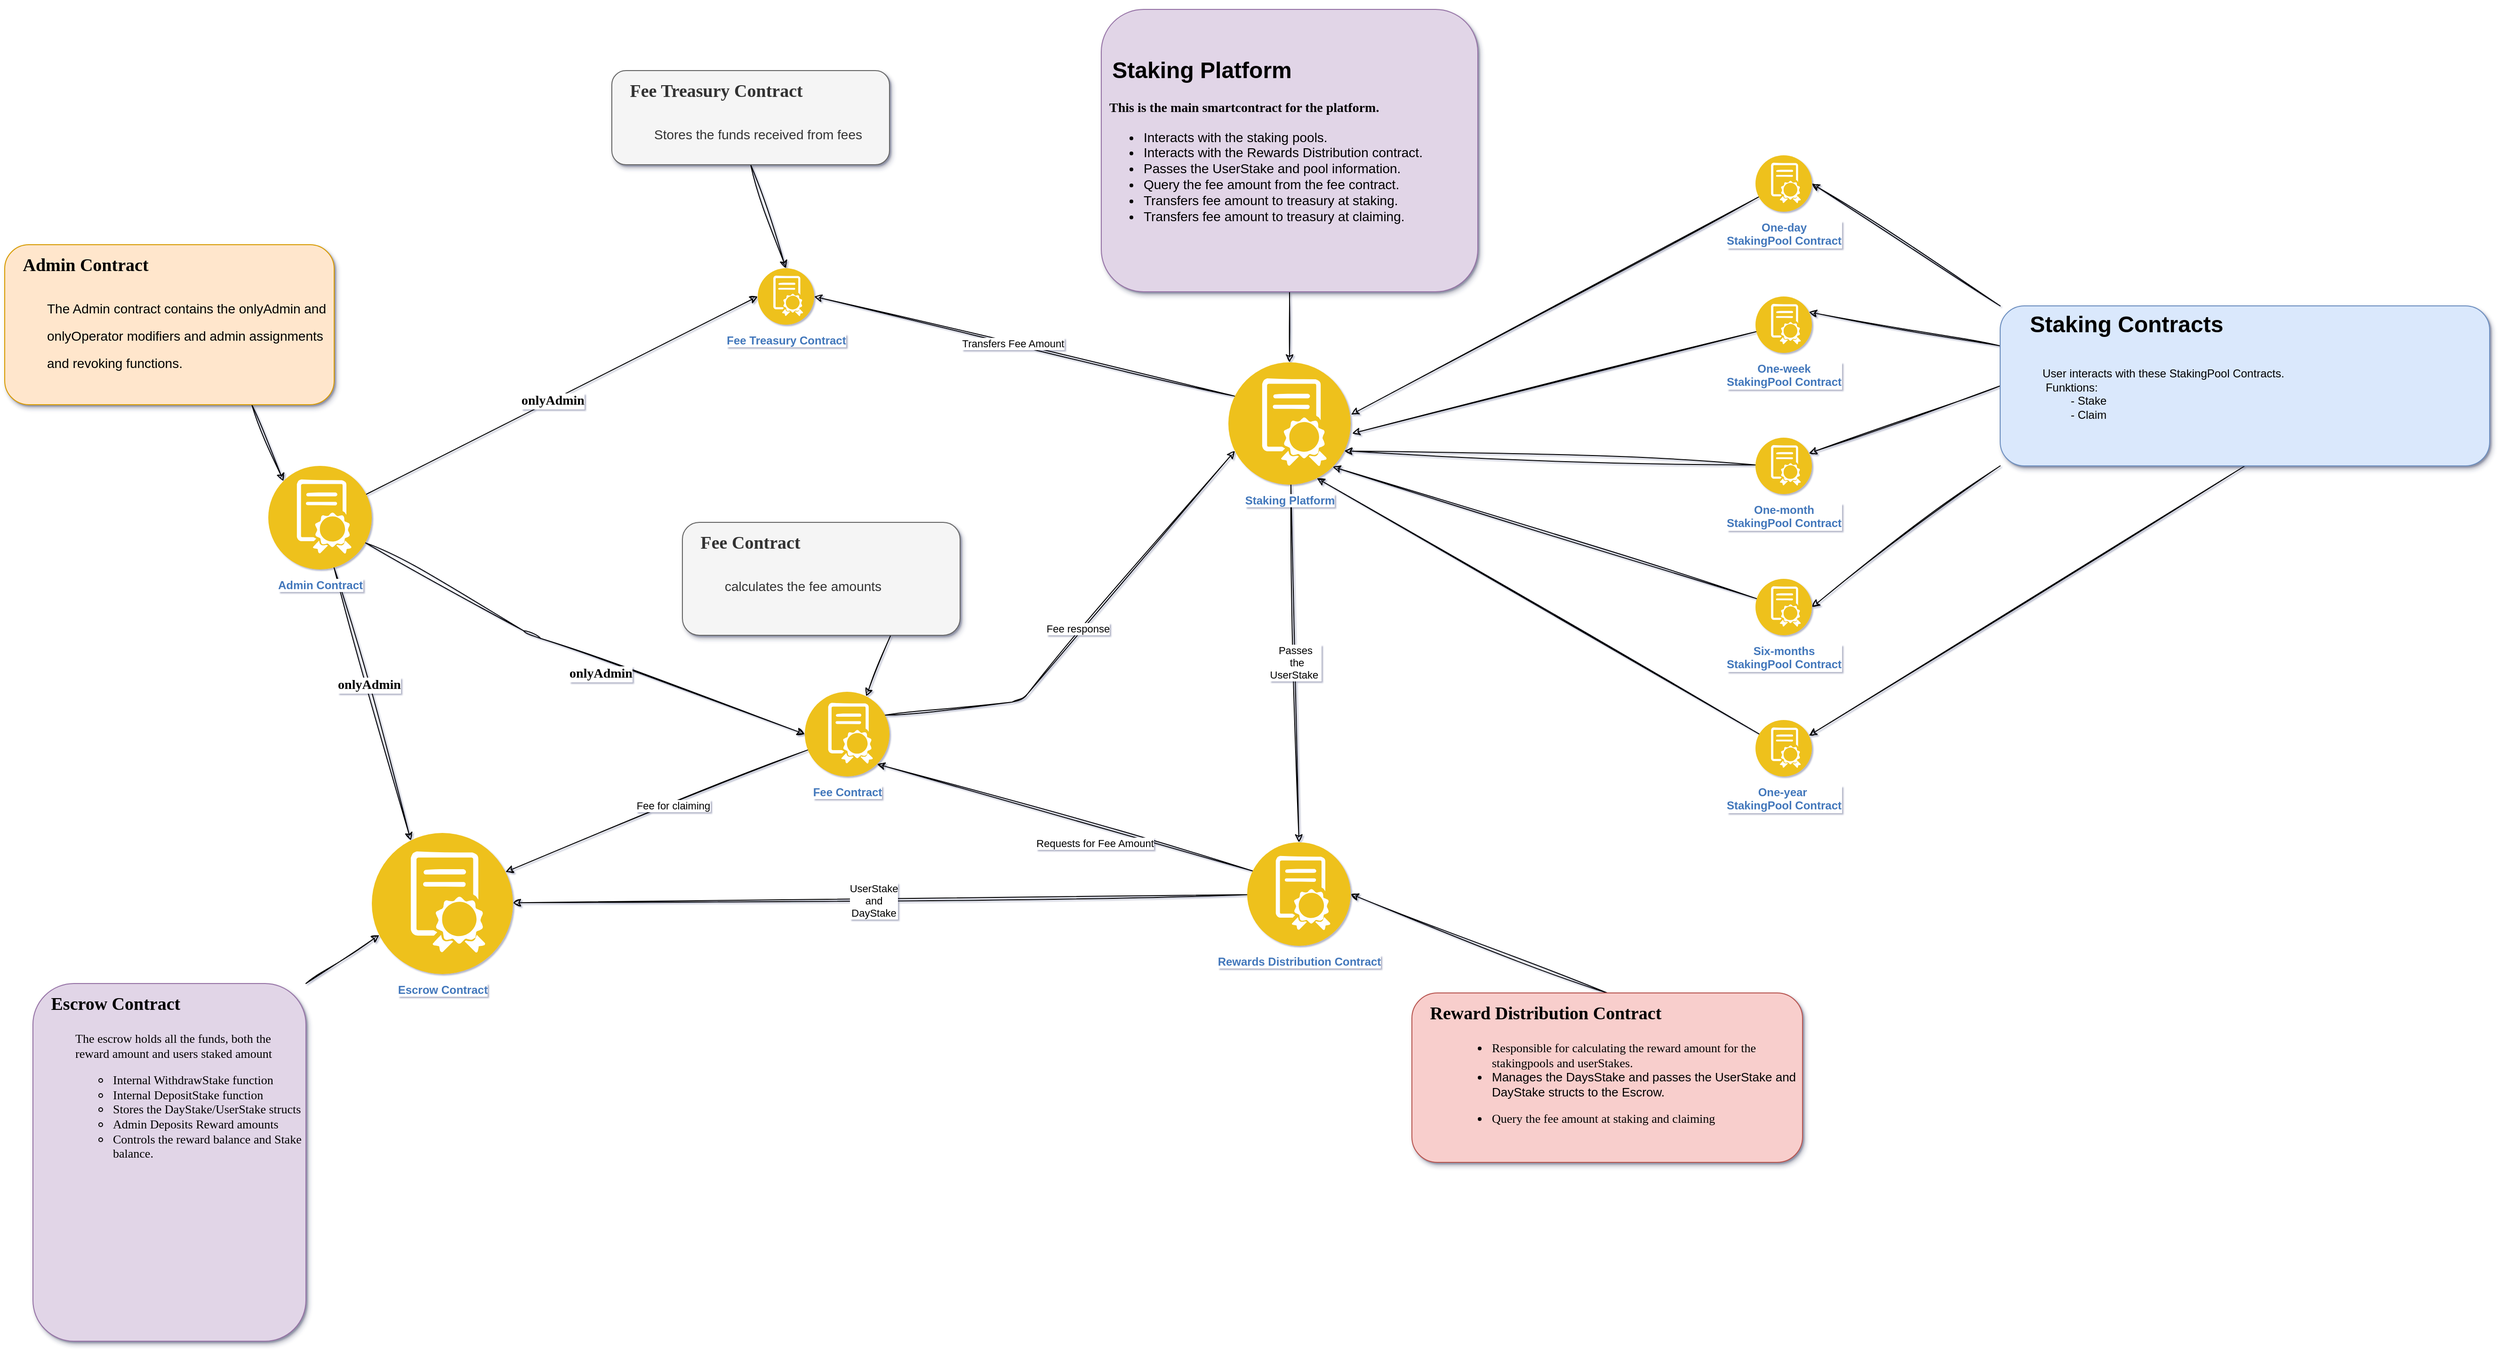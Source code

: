 <mxfile>
    <diagram id="TVOQcAceSLreWFWGroSf" name="Page-1">
        <mxGraphModel dx="3260" dy="1210" grid="1" gridSize="10" guides="1" tooltips="1" connect="1" arrows="1" fold="1" page="1" pageScale="1" pageWidth="850" pageHeight="1100" background="#FFFFFF" math="0" shadow="1">
            <root>
                <mxCell id="0"/>
                <mxCell id="1" parent="0"/>
                <mxCell id="33" style="edgeStyle=none;html=1;entryX=0.25;entryY=0;entryDx=0;entryDy=0;sketch=1;curveFitting=1;jiggle=2;" parent="1" source="2" target="7" edge="1">
                    <mxGeometry relative="1" as="geometry"/>
                </mxCell>
                <mxCell id="49" value="&lt;b&gt;&lt;font face=&quot;Verdana&quot; style=&quot;font-size: 14px;&quot;&gt;onlyAdmin&lt;/font&gt;&lt;/b&gt;" style="edgeLabel;html=1;align=center;verticalAlign=middle;resizable=0;points=[];sketch=1;curveFitting=1;jiggle=2;" parent="33" vertex="1" connectable="0">
                    <mxGeometry x="-0.136" y="2" relative="1" as="geometry">
                        <mxPoint as="offset"/>
                    </mxGeometry>
                </mxCell>
                <mxCell id="34" style="edgeStyle=none;html=1;entryX=0;entryY=0.5;entryDx=0;entryDy=0;sketch=1;curveFitting=1;jiggle=2;" parent="1" source="2" target="6" edge="1">
                    <mxGeometry relative="1" as="geometry">
                        <Array as="points">
                            <mxPoint x="-510" y="750"/>
                        </Array>
                    </mxGeometry>
                </mxCell>
                <mxCell id="112" value="&lt;b&gt;onlyAdmin&lt;/b&gt;" style="edgeLabel;html=1;align=center;verticalAlign=middle;resizable=0;points=[];fontSize=14;fontFamily=Verdana;" parent="34" vertex="1" connectable="0">
                    <mxGeometry x="-0.286" y="2" relative="1" as="geometry">
                        <mxPoint x="89" y="52" as="offset"/>
                    </mxGeometry>
                </mxCell>
                <mxCell id="38" style="edgeStyle=none;html=1;entryX=0;entryY=0.5;entryDx=0;entryDy=0;sketch=1;curveFitting=1;jiggle=2;" parent="1" source="2" target="4" edge="1">
                    <mxGeometry relative="1" as="geometry"/>
                </mxCell>
                <mxCell id="47" value="&lt;meta charset=&quot;utf-8&quot;&gt;&lt;b style=&quot;border-color: var(--border-color); color: rgb(0, 0, 0); font-family: Verdana; font-size: 14px; font-style: normal; font-variant-ligatures: normal; font-variant-caps: normal; letter-spacing: normal; orphans: 2; text-align: center; text-indent: 0px; text-transform: none; widows: 2; word-spacing: 0px; -webkit-text-stroke-width: 0px; text-decoration-thickness: initial; text-decoration-style: initial; text-decoration-color: initial;&quot;&gt;onlyAdmin&lt;/b&gt;" style="edgeLabel;html=1;align=center;verticalAlign=middle;resizable=0;points=[];sketch=1;curveFitting=1;jiggle=2;" parent="38" vertex="1" connectable="0">
                    <mxGeometry x="-0.055" relative="1" as="geometry">
                        <mxPoint x="1" as="offset"/>
                    </mxGeometry>
                </mxCell>
                <mxCell id="2" value="&lt;b&gt;Admin Contract&lt;/b&gt;" style="aspect=fixed;perimeter=ellipsePerimeter;html=1;align=center;shadow=0;dashed=0;fontColor=#4277BB;labelBackgroundColor=#ffffff;fontSize=12;spacingTop=3;image;image=img/lib/ibm/blockchain/smart_contract.svg;sketch=1;curveFitting=1;jiggle=2;" parent="1" vertex="1">
                    <mxGeometry x="-790" y="570" width="110" height="110" as="geometry"/>
                </mxCell>
                <mxCell id="46" value="Passes&lt;br&gt;&amp;nbsp;the&lt;br&gt;UserStake&amp;nbsp;" style="edgeStyle=none;html=1;entryX=0.5;entryY=0;entryDx=0;entryDy=0;sketch=1;curveFitting=1;jiggle=2;" parent="1" source="3" target="5" edge="1">
                    <mxGeometry x="-0.002" relative="1" as="geometry">
                        <mxPoint as="offset"/>
                    </mxGeometry>
                </mxCell>
                <mxCell id="55" style="edgeStyle=none;html=1;entryX=1;entryY=0.5;entryDx=0;entryDy=0;sketch=1;curveFitting=1;jiggle=2;exitX=0;exitY=0.25;exitDx=0;exitDy=0;" parent="1" source="3" target="4" edge="1">
                    <mxGeometry relative="1" as="geometry">
                        <mxPoint x="210" y="420" as="sourcePoint"/>
                    </mxGeometry>
                </mxCell>
                <mxCell id="57" value="Transfers Fee Amount" style="edgeLabel;html=1;align=center;verticalAlign=middle;resizable=0;points=[];sketch=1;curveFitting=1;jiggle=2;" parent="55" vertex="1" connectable="0">
                    <mxGeometry x="0.058" relative="1" as="geometry">
                        <mxPoint as="offset"/>
                    </mxGeometry>
                </mxCell>
                <mxCell id="59" style="edgeStyle=none;html=1;sketch=1;curveFitting=1;jiggle=2;entryX=1;entryY=1;entryDx=0;entryDy=0;exitX=0;exitY=0.25;exitDx=0;exitDy=0;" parent="1" source="5" target="6" edge="1">
                    <mxGeometry relative="1" as="geometry">
                        <mxPoint x="-150" y="380" as="targetPoint"/>
                    </mxGeometry>
                </mxCell>
                <mxCell id="60" value="Requests for Fee Amount" style="edgeLabel;html=1;align=center;verticalAlign=middle;resizable=0;points=[];sketch=1;curveFitting=1;jiggle=2;" parent="59" vertex="1" connectable="0">
                    <mxGeometry x="-0.157" y="1" relative="1" as="geometry">
                        <mxPoint x="1" y="17" as="offset"/>
                    </mxGeometry>
                </mxCell>
                <mxCell id="3" value="&lt;b&gt;Staking Platform&lt;/b&gt;" style="aspect=fixed;perimeter=ellipsePerimeter;html=1;align=center;shadow=0;dashed=0;fontColor=#4277BB;labelBackgroundColor=#ffffff;fontSize=12;spacingTop=3;image;image=img/lib/ibm/blockchain/smart_contract.svg;sketch=1;curveFitting=1;jiggle=2;" parent="1" vertex="1">
                    <mxGeometry x="230" y="460" width="130" height="130" as="geometry"/>
                </mxCell>
                <mxCell id="4" value="&lt;b&gt;Fee Treasury Contract&lt;/b&gt;" style="aspect=fixed;perimeter=ellipsePerimeter;html=1;align=center;shadow=0;dashed=0;fontColor=#4277BB;labelBackgroundColor=#ffffff;fontSize=12;spacingTop=3;image;image=img/lib/ibm/blockchain/smart_contract.svg;sketch=1;curveFitting=1;jiggle=2;" parent="1" vertex="1">
                    <mxGeometry x="-270" y="360" width="60" height="60" as="geometry"/>
                </mxCell>
                <mxCell id="43" style="edgeStyle=none;html=1;sketch=1;curveFitting=1;jiggle=2;" parent="1" source="5" target="7" edge="1">
                    <mxGeometry relative="1" as="geometry"/>
                </mxCell>
                <mxCell id="58" value="UserStake&lt;br&gt;and&lt;br&gt;DayStake" style="edgeLabel;html=1;align=center;verticalAlign=middle;resizable=0;points=[];sketch=1;curveFitting=1;jiggle=2;" parent="43" vertex="1" connectable="0">
                    <mxGeometry x="0.021" y="2" relative="1" as="geometry">
                        <mxPoint x="1" as="offset"/>
                    </mxGeometry>
                </mxCell>
                <mxCell id="5" value="&lt;b&gt;Rewards Distribution Contract&lt;/b&gt;" style="aspect=fixed;perimeter=ellipsePerimeter;html=1;align=center;shadow=0;dashed=0;fontColor=#4277BB;labelBackgroundColor=#ffffff;fontSize=12;spacingTop=3;image;image=img/lib/ibm/blockchain/smart_contract.svg;sketch=1;curveFitting=1;jiggle=2;" parent="1" vertex="1">
                    <mxGeometry x="250" y="970" width="110" height="110" as="geometry"/>
                </mxCell>
                <mxCell id="42" style="edgeStyle=none;html=1;entryX=1;entryY=0.25;entryDx=0;entryDy=0;sketch=1;curveFitting=1;jiggle=2;" parent="1" source="6" target="7" edge="1">
                    <mxGeometry relative="1" as="geometry"/>
                </mxCell>
                <mxCell id="61" value="Fee for claiming" style="edgeLabel;html=1;align=center;verticalAlign=middle;resizable=0;points=[];sketch=1;curveFitting=1;jiggle=2;" parent="42" vertex="1" connectable="0">
                    <mxGeometry x="-0.101" y="1" relative="1" as="geometry">
                        <mxPoint as="offset"/>
                    </mxGeometry>
                </mxCell>
                <mxCell id="54" style="edgeStyle=none;html=1;entryX=0;entryY=0.75;entryDx=0;entryDy=0;sketch=1;curveFitting=1;jiggle=2;exitX=1;exitY=0.25;exitDx=0;exitDy=0;" parent="1" source="6" target="3" edge="1">
                    <mxGeometry relative="1" as="geometry">
                        <mxPoint x="-189" y="749" as="sourcePoint"/>
                        <Array as="points">
                            <mxPoint x="10" y="820"/>
                        </Array>
                    </mxGeometry>
                </mxCell>
                <mxCell id="56" value="Fee response" style="edgeLabel;html=1;align=center;verticalAlign=middle;resizable=0;points=[];sketch=1;curveFitting=1;jiggle=2;" parent="54" vertex="1" connectable="0">
                    <mxGeometry x="-0.036" relative="1" as="geometry">
                        <mxPoint x="-1" y="-7" as="offset"/>
                    </mxGeometry>
                </mxCell>
                <mxCell id="6" value="&lt;b&gt;Fee Contract&lt;/b&gt;" style="aspect=fixed;perimeter=ellipsePerimeter;html=1;align=center;shadow=0;dashed=0;fontColor=#4277BB;labelBackgroundColor=#ffffff;fontSize=12;spacingTop=3;image;image=img/lib/ibm/blockchain/smart_contract.svg;imageBackground=none;sketch=1;curveFitting=1;jiggle=2;" parent="1" vertex="1">
                    <mxGeometry x="-220" y="810" width="90" height="90" as="geometry"/>
                </mxCell>
                <mxCell id="7" value="&lt;b&gt;Escrow Contract&lt;/b&gt;" style="aspect=fixed;perimeter=ellipsePerimeter;html=1;align=center;shadow=0;dashed=0;fontColor=#4277BB;labelBackgroundColor=#ffffff;fontSize=12;spacingTop=3;image;image=img/lib/ibm/blockchain/smart_contract.svg;sketch=1;curveFitting=1;jiggle=2;" parent="1" vertex="1">
                    <mxGeometry x="-680" y="960" width="150" height="150" as="geometry"/>
                </mxCell>
                <mxCell id="25" style="edgeStyle=none;html=1;sketch=1;curveFitting=1;jiggle=2;entryX=1.003;entryY=0.427;entryDx=0;entryDy=0;entryPerimeter=0;" parent="1" source="8" target="3" edge="1">
                    <mxGeometry relative="1" as="geometry">
                        <mxPoint x="240" y="400" as="targetPoint"/>
                    </mxGeometry>
                </mxCell>
                <mxCell id="8" value="&lt;b&gt;One-day&lt;br&gt;StakingPool Contract&lt;/b&gt;" style="aspect=fixed;perimeter=ellipsePerimeter;html=1;align=center;shadow=0;dashed=0;fontColor=#4277BB;labelBackgroundColor=#ffffff;fontSize=12;spacingTop=3;image;image=img/lib/ibm/blockchain/smart_contract.svg;imageBackground=none;fillStyle=solid;imageAspect=1;sketch=1;curveFitting=1;jiggle=2;" parent="1" vertex="1">
                    <mxGeometry x="790" y="240" width="60" height="60" as="geometry"/>
                </mxCell>
                <mxCell id="26" style="edgeStyle=none;html=1;entryX=1.012;entryY=0.581;entryDx=0;entryDy=0;sketch=1;curveFitting=1;jiggle=2;entryPerimeter=0;" parent="1" source="9" target="3" edge="1">
                    <mxGeometry relative="1" as="geometry">
                        <mxPoint x="208.313" y="438.787" as="targetPoint"/>
                    </mxGeometry>
                </mxCell>
                <mxCell id="9" value="&lt;b&gt;One-week&lt;br&gt;&lt;/b&gt;&lt;b style=&quot;border-color: var(--border-color);&quot;&gt;StakingPool&lt;/b&gt;&lt;b&gt;&amp;nbsp;Contract&lt;/b&gt;" style="aspect=fixed;perimeter=ellipsePerimeter;html=1;align=center;shadow=0;dashed=0;fontColor=#4277BB;labelBackgroundColor=#ffffff;fontSize=12;spacingTop=3;image;image=img/lib/ibm/blockchain/smart_contract.svg;sketch=1;curveFitting=1;jiggle=2;" parent="1" vertex="1">
                    <mxGeometry x="790" y="390" width="60" height="60" as="geometry"/>
                </mxCell>
                <mxCell id="28" style="edgeStyle=none;html=1;sketch=1;curveFitting=1;jiggle=2;entryX=1;entryY=1;entryDx=0;entryDy=0;" parent="1" source="10" target="3" edge="1">
                    <mxGeometry relative="1" as="geometry">
                        <mxPoint x="217.1" y="460" as="targetPoint"/>
                    </mxGeometry>
                </mxCell>
                <mxCell id="10" value="&lt;b&gt;Six-months&lt;br&gt;&lt;/b&gt;&lt;b style=&quot;border-color: var(--border-color);&quot;&gt;StakingPool&lt;/b&gt;&lt;b&gt;&amp;nbsp;Contract&lt;/b&gt;" style="aspect=fixed;perimeter=ellipsePerimeter;html=1;align=center;shadow=0;dashed=0;fontColor=#4277BB;labelBackgroundColor=#ffffff;fontSize=12;spacingTop=3;image;image=img/lib/ibm/blockchain/smart_contract.svg;sketch=1;curveFitting=1;jiggle=2;" parent="1" vertex="1">
                    <mxGeometry x="790" y="690" width="60" height="60" as="geometry"/>
                </mxCell>
                <mxCell id="29" style="edgeStyle=none;html=1;sketch=1;curveFitting=1;jiggle=2;entryX=0.75;entryY=1;entryDx=0;entryDy=0;" parent="1" source="11" target="3" edge="1">
                    <mxGeometry relative="1" as="geometry">
                        <mxPoint x="320" y="500" as="targetPoint"/>
                    </mxGeometry>
                </mxCell>
                <mxCell id="11" value="&lt;b&gt;One-year&amp;nbsp;&lt;br&gt;&lt;/b&gt;&lt;b style=&quot;border-color: var(--border-color);&quot;&gt;StakingPool&lt;/b&gt;&lt;b&gt;&amp;nbsp;Contract&lt;/b&gt;" style="aspect=fixed;perimeter=ellipsePerimeter;html=1;align=center;shadow=0;dashed=0;fontColor=#4277BB;labelBackgroundColor=#ffffff;fontSize=12;spacingTop=3;image;image=img/lib/ibm/blockchain/smart_contract.svg;sketch=1;curveFitting=1;jiggle=2;" parent="1" vertex="1">
                    <mxGeometry x="790" y="840" width="60" height="60" as="geometry"/>
                </mxCell>
                <mxCell id="27" style="edgeStyle=none;html=1;entryX=1;entryY=0.75;entryDx=0;entryDy=0;sketch=1;curveFitting=1;jiggle=2;" parent="1" source="12" target="3" edge="1">
                    <mxGeometry relative="1" as="geometry">
                        <mxPoint x="214.186" y="447.102" as="targetPoint"/>
                    </mxGeometry>
                </mxCell>
                <mxCell id="12" value="&lt;b&gt;One-month&lt;br&gt;&lt;/b&gt;&lt;b style=&quot;border-color: var(--border-color);&quot;&gt;StakingPool&lt;/b&gt;&lt;b&gt;&amp;nbsp;Contract&lt;/b&gt;" style="aspect=fixed;perimeter=ellipsePerimeter;html=1;align=center;shadow=0;dashed=0;fontColor=#4277BB;labelBackgroundColor=#ffffff;fontSize=12;spacingTop=3;image;image=img/lib/ibm/blockchain/smart_contract.svg;sketch=1;curveFitting=1;jiggle=2;" parent="1" vertex="1">
                    <mxGeometry x="790" y="540" width="60" height="60" as="geometry"/>
                </mxCell>
                <mxCell id="72" style="edgeStyle=none;sketch=1;hachureGap=4;jiggle=2;curveFitting=1;html=1;exitX=0;exitY=0;exitDx=0;exitDy=0;entryX=1;entryY=0.5;entryDx=0;entryDy=0;fontFamily=Verdana;fontSize=14;" parent="1" source="65" target="8" edge="1">
                    <mxGeometry relative="1" as="geometry"/>
                </mxCell>
                <mxCell id="73" style="edgeStyle=none;sketch=1;hachureGap=4;jiggle=2;curveFitting=1;html=1;entryX=1;entryY=0.25;entryDx=0;entryDy=0;fontFamily=Verdana;fontSize=14;exitX=0;exitY=0.25;exitDx=0;exitDy=0;" parent="1" source="65" target="9" edge="1">
                    <mxGeometry relative="1" as="geometry">
                        <mxPoint x="1040" y="420" as="sourcePoint"/>
                    </mxGeometry>
                </mxCell>
                <mxCell id="74" style="edgeStyle=none;sketch=1;hachureGap=4;jiggle=2;curveFitting=1;html=1;entryX=1;entryY=0.25;entryDx=0;entryDy=0;fontFamily=Verdana;fontSize=14;exitX=0;exitY=0.5;exitDx=0;exitDy=0;" parent="1" source="65" target="12" edge="1">
                    <mxGeometry relative="1" as="geometry">
                        <mxPoint x="1040" y="500" as="sourcePoint"/>
                    </mxGeometry>
                </mxCell>
                <mxCell id="75" style="edgeStyle=none;sketch=1;hachureGap=4;jiggle=2;curveFitting=1;html=1;exitX=0;exitY=1;exitDx=0;exitDy=0;fontFamily=Verdana;fontSize=14;entryX=1;entryY=0.5;entryDx=0;entryDy=0;" parent="1" source="65" target="10" edge="1">
                    <mxGeometry relative="1" as="geometry">
                        <mxPoint x="800" y="700" as="targetPoint"/>
                    </mxGeometry>
                </mxCell>
                <mxCell id="76" style="edgeStyle=none;sketch=1;hachureGap=4;jiggle=2;curveFitting=1;html=1;exitX=0.5;exitY=1;exitDx=0;exitDy=0;entryX=1;entryY=0.25;entryDx=0;entryDy=0;fontFamily=Verdana;fontSize=14;" parent="1" source="65" target="11" edge="1">
                    <mxGeometry relative="1" as="geometry"/>
                </mxCell>
                <mxCell id="65" value="&lt;h1&gt;&lt;span style=&quot;background-color: initial;&quot;&gt;&amp;nbsp; &amp;nbsp;&amp;nbsp;&lt;/span&gt;Staking Contracts&lt;/h1&gt;&lt;div&gt;&lt;blockquote style=&quot;margin: 0 0 0 40px; border: none; padding: 0px;&quot;&gt;&lt;div&gt;&lt;br&gt;&lt;/div&gt;&lt;div&gt;&lt;div style=&quot;border-color: var(--border-color);&quot;&gt;User interacts with these StakingPool Contracts.&amp;nbsp;&lt;/div&gt;&lt;/div&gt;&lt;div&gt;&lt;div style=&quot;border-color: var(--border-color);&quot;&gt;&amp;nbsp;Funktions:&lt;/div&gt;&lt;/div&gt;&lt;div&gt;&lt;div style=&quot;border-color: var(--border-color);&quot;&gt;&amp;nbsp; &amp;nbsp; &amp;nbsp; &amp;nbsp; &amp;nbsp;- Stake&lt;/div&gt;&lt;/div&gt;&lt;div&gt;&lt;div style=&quot;border-color: var(--border-color);&quot;&gt;&amp;nbsp; &amp;nbsp; &amp;nbsp; &amp;nbsp; &amp;nbsp;- Claim&lt;/div&gt;&lt;/div&gt;&lt;/blockquote&gt;&lt;/div&gt;" style="text;html=1;spacing=5;spacingTop=-20;whiteSpace=wrap;overflow=hidden;rounded=1;fillColor=#dae8fc;strokeColor=#6c8ebf;shadow=1;glass=0;" parent="1" vertex="1">
                    <mxGeometry x="1050" y="400" width="520" height="170" as="geometry"/>
                </mxCell>
                <mxCell id="71" style="edgeStyle=none;sketch=1;hachureGap=4;jiggle=2;curveFitting=1;html=1;entryX=0.5;entryY=0;entryDx=0;entryDy=0;fontFamily=Verdana;fontSize=14;" parent="1" source="70" target="3" edge="1">
                    <mxGeometry relative="1" as="geometry"/>
                </mxCell>
                <mxCell id="70" value="&lt;h1&gt;&lt;span style=&quot;background-color: initial;&quot;&gt;&lt;font face=&quot;Verdana&quot;&gt;&amp;nbsp; &amp;nbsp;&amp;nbsp;&lt;/font&gt;&lt;/span&gt;&lt;/h1&gt;&lt;h1&gt;&amp;nbsp;Staking Platform&lt;/h1&gt;&lt;h1 style=&quot;font-size: 14px;&quot;&gt;&lt;font face=&quot;Verdana&quot;&gt;&amp;nbsp;This is the main smartcontract for the platform.&lt;br&gt;&lt;/font&gt;&lt;ul&gt;&lt;li style=&quot;border-color: var(--border-color);&quot;&gt;&lt;span style=&quot;font-weight: normal;&quot;&gt;Interacts with the staking pools.&lt;/span&gt;&lt;/li&gt;&lt;li style=&quot;border-color: var(--border-color);&quot;&gt;&lt;span style=&quot;font-weight: 400;&quot;&gt;Interacts with the Rewards Distribution contract.&lt;/span&gt;&lt;/li&gt;&lt;li style=&quot;border-color: var(--border-color);&quot;&gt;&lt;span style=&quot;font-weight: 400;&quot;&gt;Passes the UserStake and pool information.&lt;/span&gt;&lt;/li&gt;&lt;li style=&quot;border-color: var(--border-color);&quot;&gt;&lt;span style=&quot;font-weight: 400;&quot;&gt;Query the fee amount from the fee contract.&lt;/span&gt;&lt;/li&gt;&lt;li style=&quot;border-color: var(--border-color);&quot;&gt;&lt;span style=&quot;font-weight: 400;&quot;&gt;Transfers fee amount to treasury at staking.&lt;/span&gt;&lt;/li&gt;&lt;li style=&quot;border-color: var(--border-color);&quot;&gt;&lt;span style=&quot;font-weight: 400;&quot;&gt;Transfers fee amount to treasury at claiming.&lt;/span&gt;&lt;/li&gt;&lt;/ul&gt;&lt;/h1&gt;" style="text;html=1;spacing=5;spacingTop=-20;whiteSpace=wrap;overflow=hidden;rounded=1;shadow=1;glass=0;fillColor=#e1d5e7;strokeColor=#9673a6;" parent="1" vertex="1">
                    <mxGeometry x="95" y="85" width="400" height="300" as="geometry"/>
                </mxCell>
                <mxCell id="96" style="edgeStyle=none;sketch=1;hachureGap=4;jiggle=2;curveFitting=1;html=1;exitX=0;exitY=0;exitDx=0;exitDy=0;entryX=0;entryY=0.75;entryDx=0;entryDy=0;fontFamily=Verdana;fontSize=13;" parent="1" source="79" target="7" edge="1">
                    <mxGeometry relative="1" as="geometry"/>
                </mxCell>
                <mxCell id="79" value="&lt;h1&gt;&lt;font face=&quot;Verdana&quot;&gt;&lt;span style=&quot;background-color: initial;&quot;&gt;&lt;font style=&quot;font-size: 19px;&quot;&gt;&lt;span style=&quot;font-weight: normal;&quot;&gt;&amp;nbsp;&lt;/span&gt; &amp;nbsp;Escrow Contract&lt;/font&gt;&lt;/span&gt;&lt;br&gt;&lt;/font&gt;&lt;/h1&gt;&lt;blockquote style=&quot;margin: 0 0 0 40px; border: none; padding: 0px;&quot;&gt;&lt;h1 style=&quot;font-size: 13px;&quot;&gt;&lt;div style=&quot;&quot;&gt;&lt;span style=&quot;background-color: initial; font-weight: normal;&quot;&gt;&lt;font style=&quot;font-size: 13px;&quot; face=&quot;Verdana&quot;&gt;The escrow holds all the funds, both the reward amount and users staked amount&lt;/font&gt;&lt;/span&gt;&lt;/div&gt;&lt;/h1&gt;&lt;/blockquote&gt;&lt;h1 style=&quot;font-size: 13px;&quot;&gt;&lt;ul&gt;&lt;ul&gt;&lt;li style=&quot;border-color: var(--border-color);&quot;&gt;&lt;span style=&quot;font-weight: normal;&quot;&gt;&lt;font style=&quot;font-size: 13px;&quot; face=&quot;Verdana&quot;&gt;Internal WithdrawStake function&lt;/font&gt;&lt;/span&gt;&lt;/li&gt;&lt;li style=&quot;border-color: var(--border-color);&quot;&gt;&lt;span style=&quot;font-weight: normal;&quot;&gt;&lt;font style=&quot;font-size: 13px;&quot; face=&quot;Verdana&quot;&gt;Internal DepositStake function&lt;/font&gt;&lt;/span&gt;&lt;/li&gt;&lt;li style=&quot;border-color: var(--border-color);&quot;&gt;&lt;span style=&quot;font-weight: normal;&quot;&gt;&lt;font style=&quot;font-size: 13px;&quot; face=&quot;Verdana&quot;&gt;Stores the DayStake/UserStake structs&lt;/font&gt;&lt;/span&gt;&lt;/li&gt;&lt;li style=&quot;border-color: var(--border-color);&quot;&gt;&lt;span style=&quot;font-weight: normal;&quot;&gt;&lt;font style=&quot;font-size: 13px;&quot; face=&quot;Verdana&quot;&gt;Admin Deposits Reward amounts&lt;/font&gt;&lt;/span&gt;&lt;/li&gt;&lt;li style=&quot;border-color: var(--border-color);&quot;&gt;&lt;span style=&quot;font-weight: 400;&quot;&gt;&lt;font style=&quot;font-size: 13px;&quot; face=&quot;Verdana&quot;&gt;Controls the reward balance and Stake balance.&amp;nbsp;&lt;/font&gt;&lt;/span&gt;&lt;/li&gt;&lt;/ul&gt;&lt;/ul&gt;&lt;/h1&gt;" style="text;html=1;spacing=5;spacingTop=-20;whiteSpace=wrap;overflow=hidden;rounded=1;shadow=1;glass=0;fillColor=#e1d5e7;strokeColor=#9673a6;direction=south;" parent="1" vertex="1">
                    <mxGeometry x="-1040" y="1120" width="290" height="380" as="geometry"/>
                </mxCell>
                <mxCell id="102" style="edgeStyle=none;sketch=1;hachureGap=4;jiggle=2;curveFitting=1;html=1;exitX=0.75;exitY=1;exitDx=0;exitDy=0;entryX=0;entryY=0;entryDx=0;entryDy=0;fontFamily=Verdana;fontSize=14;" parent="1" source="97" target="2" edge="1">
                    <mxGeometry relative="1" as="geometry"/>
                </mxCell>
                <mxCell id="97" value="&lt;h1&gt;&lt;font face=&quot;Verdana&quot;&gt;&lt;span style=&quot;background-color: initial;&quot;&gt;&lt;font style=&quot;font-size: 19px;&quot;&gt;&lt;span style=&quot;font-weight: normal;&quot;&gt;&amp;nbsp;&lt;/span&gt; &amp;nbsp;Admin Contract&lt;/font&gt;&lt;/span&gt;&lt;/font&gt;&lt;/h1&gt;&lt;blockquote style=&quot;margin: 0 0 0 40px; border: none; padding: 0px;&quot;&gt;&lt;h1&gt;&lt;span style=&quot;font-weight: normal;&quot;&gt;&lt;font style=&quot;font-size: 14px;&quot;&gt;The Admin contract contains the onlyAdmin and onlyOperator modifiers and admin assignments and revoking functions.&lt;/font&gt;&lt;/span&gt;&lt;/h1&gt;&lt;/blockquote&gt;" style="text;html=1;spacing=5;spacingTop=-20;whiteSpace=wrap;overflow=hidden;rounded=1;shadow=1;glass=0;fillColor=#ffe6cc;strokeColor=#d79b00;" parent="1" vertex="1">
                    <mxGeometry x="-1070" y="335" width="350" height="170" as="geometry"/>
                </mxCell>
                <mxCell id="103" style="edgeStyle=none;sketch=1;hachureGap=4;jiggle=2;curveFitting=1;html=1;exitX=0.5;exitY=1;exitDx=0;exitDy=0;entryX=0.5;entryY=0;entryDx=0;entryDy=0;fontFamily=Verdana;fontSize=14;" parent="1" source="101" target="4" edge="1">
                    <mxGeometry relative="1" as="geometry"/>
                </mxCell>
                <mxCell id="101" value="&lt;h1&gt;&lt;font face=&quot;Verdana&quot;&gt;&lt;span style=&quot;background-color: initial;&quot;&gt;&lt;font style=&quot;font-size: 19px;&quot;&gt;&lt;span style=&quot;font-weight: normal;&quot;&gt;&amp;nbsp;&lt;/span&gt;&amp;nbsp; Fee Treasury Contract&lt;/font&gt;&lt;/span&gt;&lt;/font&gt;&lt;/h1&gt;&lt;blockquote style=&quot;margin: 0 0 0 40px; border: none; padding: 0px;&quot;&gt;&lt;h1&gt;&lt;span style=&quot;font-weight: normal;&quot;&gt;&lt;font style=&quot;font-size: 14px;&quot;&gt;Stores the funds received from fees&lt;/font&gt;&lt;/span&gt;&lt;/h1&gt;&lt;/blockquote&gt;" style="text;html=1;spacing=5;spacingTop=-20;whiteSpace=wrap;overflow=hidden;rounded=1;shadow=1;glass=0;fillColor=#f5f5f5;strokeColor=#666666;fontColor=#333333;" parent="1" vertex="1">
                    <mxGeometry x="-425" y="150" width="295" height="100" as="geometry"/>
                </mxCell>
                <mxCell id="122" style="edgeStyle=none;sketch=1;hachureGap=4;jiggle=2;curveFitting=1;html=1;exitX=0.75;exitY=1;exitDx=0;exitDy=0;entryX=0.75;entryY=0;entryDx=0;entryDy=0;fontFamily=Verdana;fontSize=14;" parent="1" source="107" target="6" edge="1">
                    <mxGeometry relative="1" as="geometry"/>
                </mxCell>
                <mxCell id="107" value="&lt;h1&gt;&lt;font face=&quot;Verdana&quot;&gt;&lt;span style=&quot;background-color: initial;&quot;&gt;&lt;font style=&quot;font-size: 19px;&quot;&gt;&lt;span style=&quot;font-weight: normal;&quot;&gt;&amp;nbsp;&lt;/span&gt;&amp;nbsp; Fee Contract&lt;/font&gt;&lt;/span&gt;&lt;/font&gt;&lt;/h1&gt;&lt;blockquote style=&quot;margin: 0 0 0 40px; border: none; padding: 0px;&quot;&gt;&lt;h1&gt;&lt;span style=&quot;font-weight: normal;&quot;&gt;&lt;font style=&quot;font-size: 14px;&quot;&gt;calculates the fee amounts&lt;/font&gt;&lt;/span&gt;&lt;/h1&gt;&lt;/blockquote&gt;" style="text;html=1;spacing=5;spacingTop=-20;whiteSpace=wrap;overflow=hidden;rounded=1;shadow=1;glass=0;fillColor=#f5f5f5;strokeColor=#666666;fontColor=#333333;" parent="1" vertex="1">
                    <mxGeometry x="-350" y="630" width="295" height="120" as="geometry"/>
                </mxCell>
                <mxCell id="117" style="edgeStyle=none;sketch=1;hachureGap=4;jiggle=2;curveFitting=1;html=1;exitX=0;exitY=0.5;exitDx=0;exitDy=0;entryX=1;entryY=0.5;entryDx=0;entryDy=0;fontFamily=Verdana;fontSize=14;" parent="1" source="116" target="5" edge="1">
                    <mxGeometry relative="1" as="geometry"/>
                </mxCell>
                <mxCell id="116" value="&lt;h1&gt;&lt;font face=&quot;Verdana&quot;&gt;&lt;span style=&quot;background-color: initial;&quot;&gt;&lt;font style=&quot;font-size: 19px;&quot;&gt;&lt;span style=&quot;font-weight: normal;&quot;&gt;&amp;nbsp;&lt;/span&gt; &amp;nbsp;Reward Distribution Contract&lt;/font&gt;&lt;/span&gt;&lt;br&gt;&lt;/font&gt;&lt;/h1&gt;&lt;blockquote style=&quot;margin: 0 0 0 40px; border: none; padding: 0px;&quot;&gt;&lt;h1 style=&quot;font-size: 13px;&quot;&gt;&lt;div style=&quot;&quot;&gt;&lt;ul&gt;&lt;li&gt;&lt;font face=&quot;Verdana&quot;&gt;&lt;span style=&quot;font-weight: 400;&quot;&gt;Responsible for calculating the reward amount for the stakingpools and userStakes.&amp;nbsp;&lt;/span&gt;&lt;/font&gt;&lt;/li&gt;&lt;li&gt;&lt;span style=&quot;font-weight: normal;&quot;&gt;Manages the DaysStake and passes the UserStake and DayStake structs to the Escrow.&lt;/span&gt;&lt;/li&gt;&lt;/ul&gt;&lt;/div&gt;&lt;div style=&quot;&quot;&gt;&lt;ul&gt;&lt;li&gt;&lt;font face=&quot;Verdana&quot;&gt;&lt;span style=&quot;font-weight: 400;&quot;&gt;Query the fee amount at staking and claiming&lt;/span&gt;&lt;/font&gt;&lt;/li&gt;&lt;/ul&gt;&lt;/div&gt;&lt;/h1&gt;&lt;/blockquote&gt;" style="text;html=1;spacing=5;spacingTop=-20;whiteSpace=wrap;overflow=hidden;rounded=1;shadow=1;glass=0;fillColor=#f8cecc;strokeColor=#b85450;direction=south;" parent="1" vertex="1">
                    <mxGeometry x="425" y="1130" width="415" height="180" as="geometry"/>
                </mxCell>
            </root>
        </mxGraphModel>
    </diagram>
</mxfile>
